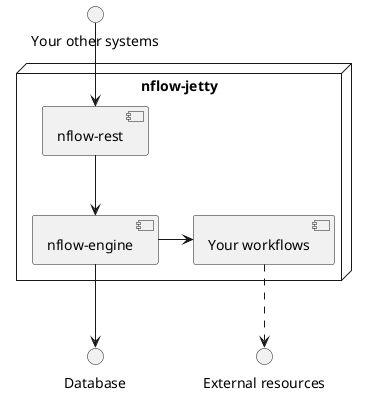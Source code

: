@startuml 

node "nflow-jetty" {
  component [nflow-engine] as nflowEngine
  component [nflow-rest] as nflowRest
  component [Your workflows] as yourWorkflows
}
 
interface "Your other systems" as yourOtherSystems
interface "External resources" as externalResources
yourOtherSystems --> nflowRest
nflowRest --> nflowEngine
nflowEngine --> Database
nflowEngine -> yourWorkflows
yourWorkflows ..> externalResources
 
@enduml


